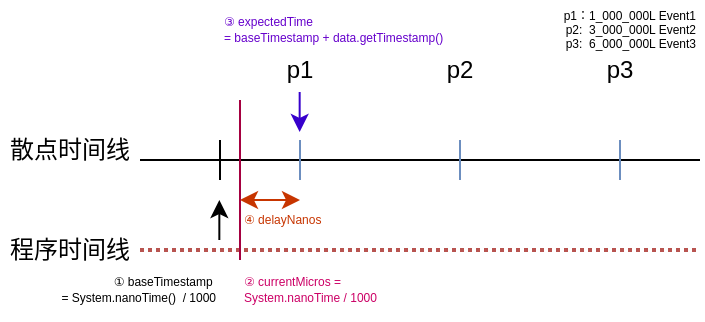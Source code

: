 <mxfile version="26.2.2">
  <diagram name="第 1 页" id="hQq7FDWT0WeBtUFU3mT3">
    <mxGraphModel dx="816" dy="481" grid="1" gridSize="10" guides="1" tooltips="1" connect="1" arrows="1" fold="1" page="1" pageScale="1" pageWidth="827" pageHeight="1169" math="0" shadow="0">
      <root>
        <mxCell id="0" />
        <mxCell id="1" parent="0" />
        <mxCell id="YXms_Er6bjY9NJE8IVbc-5" value="" style="endArrow=none;html=1;rounded=0;" edge="1" parent="1">
          <mxGeometry width="50" height="50" relative="1" as="geometry">
            <mxPoint x="120" y="480" as="sourcePoint" />
            <mxPoint x="400" y="480" as="targetPoint" />
          </mxGeometry>
        </mxCell>
        <mxCell id="YXms_Er6bjY9NJE8IVbc-6" value="" style="endArrow=none;html=1;rounded=0;" edge="1" parent="1">
          <mxGeometry width="50" height="50" relative="1" as="geometry">
            <mxPoint x="160" y="490" as="sourcePoint" />
            <mxPoint x="160" y="470" as="targetPoint" />
          </mxGeometry>
        </mxCell>
        <mxCell id="YXms_Er6bjY9NJE8IVbc-7" value="" style="endArrow=classic;html=1;rounded=0;" edge="1" parent="1">
          <mxGeometry width="50" height="50" relative="1" as="geometry">
            <mxPoint x="159.67" y="520" as="sourcePoint" />
            <mxPoint x="159.67" y="500" as="targetPoint" />
          </mxGeometry>
        </mxCell>
        <mxCell id="YXms_Er6bjY9NJE8IVbc-8" value="" style="endArrow=none;html=1;rounded=0;fillColor=#dae8fc;strokeColor=#6c8ebf;" edge="1" parent="1">
          <mxGeometry width="50" height="50" relative="1" as="geometry">
            <mxPoint x="200" y="490" as="sourcePoint" />
            <mxPoint x="200" y="470" as="targetPoint" />
          </mxGeometry>
        </mxCell>
        <mxCell id="YXms_Er6bjY9NJE8IVbc-9" value="" style="endArrow=none;html=1;rounded=0;fillColor=#dae8fc;strokeColor=#6c8ebf;" edge="1" parent="1">
          <mxGeometry width="50" height="50" relative="1" as="geometry">
            <mxPoint x="280" y="490" as="sourcePoint" />
            <mxPoint x="280" y="470" as="targetPoint" />
          </mxGeometry>
        </mxCell>
        <mxCell id="YXms_Er6bjY9NJE8IVbc-10" value="" style="endArrow=none;html=1;rounded=0;fillColor=#dae8fc;strokeColor=#6c8ebf;" edge="1" parent="1">
          <mxGeometry width="50" height="50" relative="1" as="geometry">
            <mxPoint x="360" y="490" as="sourcePoint" />
            <mxPoint x="360" y="470" as="targetPoint" />
          </mxGeometry>
        </mxCell>
        <mxCell id="YXms_Er6bjY9NJE8IVbc-11" value="p1" style="text;strokeColor=none;align=center;fillColor=none;html=1;verticalAlign=middle;whiteSpace=wrap;rounded=0;" vertex="1" parent="1">
          <mxGeometry x="170" y="420" width="60" height="30" as="geometry" />
        </mxCell>
        <mxCell id="YXms_Er6bjY9NJE8IVbc-12" value="p2" style="text;strokeColor=none;align=center;fillColor=none;html=1;verticalAlign=middle;whiteSpace=wrap;rounded=0;" vertex="1" parent="1">
          <mxGeometry x="250" y="420" width="60" height="30" as="geometry" />
        </mxCell>
        <mxCell id="YXms_Er6bjY9NJE8IVbc-13" value="p3" style="text;strokeColor=none;align=center;fillColor=none;html=1;verticalAlign=middle;whiteSpace=wrap;rounded=0;" vertex="1" parent="1">
          <mxGeometry x="330" y="420" width="60" height="30" as="geometry" />
        </mxCell>
        <mxCell id="YXms_Er6bjY9NJE8IVbc-14" value="" style="line;strokeWidth=2;html=1;dashed=1;dashPattern=1 1;fillColor=#f8cecc;strokeColor=#b85450;" vertex="1" parent="1">
          <mxGeometry x="120" y="520" width="280" height="10" as="geometry" />
        </mxCell>
        <mxCell id="YXms_Er6bjY9NJE8IVbc-15" value="程序时间线" style="text;strokeColor=none;align=center;fillColor=none;html=1;verticalAlign=middle;whiteSpace=wrap;rounded=0;" vertex="1" parent="1">
          <mxGeometry x="50" y="510" width="70" height="30" as="geometry" />
        </mxCell>
        <mxCell id="YXms_Er6bjY9NJE8IVbc-16" value="散点时间线" style="text;strokeColor=none;align=center;fillColor=none;html=1;verticalAlign=middle;whiteSpace=wrap;rounded=0;" vertex="1" parent="1">
          <mxGeometry x="50" y="460" width="70" height="30" as="geometry" />
        </mxCell>
        <mxCell id="YXms_Er6bjY9NJE8IVbc-18" value="① baseTimestamp&amp;nbsp;&lt;div&gt;= System.nanoTime()&amp;nbsp; / 1000&lt;/div&gt;" style="text;strokeColor=none;align=right;fillColor=none;html=1;verticalAlign=middle;whiteSpace=wrap;rounded=0;fontSize=6;" vertex="1" parent="1">
          <mxGeometry x="70" y="530" width="90" height="30" as="geometry" />
        </mxCell>
        <mxCell id="YXms_Er6bjY9NJE8IVbc-19" value="" style="endArrow=classic;html=1;rounded=0;exitX=0.5;exitY=1;exitDx=0;exitDy=0;fillColor=#6a00ff;strokeColor=#3700CC;fontColor=#6600CC;" edge="1" parent="1">
          <mxGeometry width="50" height="50" relative="1" as="geometry">
            <mxPoint x="199.83" y="446" as="sourcePoint" />
            <mxPoint x="199.83" y="466" as="targetPoint" />
            <Array as="points">
              <mxPoint x="199.83" y="466" />
            </Array>
          </mxGeometry>
        </mxCell>
        <mxCell id="YXms_Er6bjY9NJE8IVbc-20" value="" style="endArrow=none;html=1;rounded=0;fillColor=#d80073;strokeColor=#A50040;" edge="1" parent="1">
          <mxGeometry width="50" height="50" relative="1" as="geometry">
            <mxPoint x="170" y="530" as="sourcePoint" />
            <mxPoint x="170" y="450" as="targetPoint" />
          </mxGeometry>
        </mxCell>
        <mxCell id="YXms_Er6bjY9NJE8IVbc-21" value="③ expectedTime&lt;div&gt;= baseTimestamp + data.getTimestamp()&lt;/div&gt;" style="text;strokeColor=none;align=left;fillColor=none;html=1;verticalAlign=middle;whiteSpace=wrap;rounded=0;fontSize=6;fontColor=#6600CC;" vertex="1" parent="1">
          <mxGeometry x="160" y="400" width="120" height="30" as="geometry" />
        </mxCell>
        <mxCell id="YXms_Er6bjY9NJE8IVbc-22" value="② currentMicros = System.nanoTime / 1000" style="text;strokeColor=none;align=left;fillColor=none;html=1;verticalAlign=middle;whiteSpace=wrap;rounded=0;fontSize=6;fontColor=light-dark(#CC0066,#EDEDED);" vertex="1" parent="1">
          <mxGeometry x="170" y="530" width="70" height="30" as="geometry" />
        </mxCell>
        <mxCell id="YXms_Er6bjY9NJE8IVbc-23" value="" style="endArrow=classic;startArrow=classic;html=1;rounded=0;fillColor=#fa6800;strokeColor=#C73500;" edge="1" parent="1">
          <mxGeometry width="50" height="50" relative="1" as="geometry">
            <mxPoint x="170" y="500" as="sourcePoint" />
            <mxPoint x="200" y="500" as="targetPoint" />
          </mxGeometry>
        </mxCell>
        <mxCell id="YXms_Er6bjY9NJE8IVbc-24" value="④ delayNanos" style="text;strokeColor=none;align=left;fillColor=none;html=1;verticalAlign=middle;whiteSpace=wrap;rounded=0;fontSize=6;fontColor=light-dark(#C73500,#EDEDED);" vertex="1" parent="1">
          <mxGeometry x="170" y="495" width="70" height="30" as="geometry" />
        </mxCell>
        <mxCell id="YXms_Er6bjY9NJE8IVbc-25" value="p1：1_000_000L Event1&lt;div&gt;p2:&amp;nbsp; 3_000_000L Event2&lt;/div&gt;&lt;div&gt;p3:&amp;nbsp; 6_000_000L Event3&lt;/div&gt;" style="text;strokeColor=none;align=right;fillColor=none;html=1;verticalAlign=middle;whiteSpace=wrap;rounded=0;fontSize=6;" vertex="1" parent="1">
          <mxGeometry x="260" y="400" width="140" height="30" as="geometry" />
        </mxCell>
      </root>
    </mxGraphModel>
  </diagram>
</mxfile>
